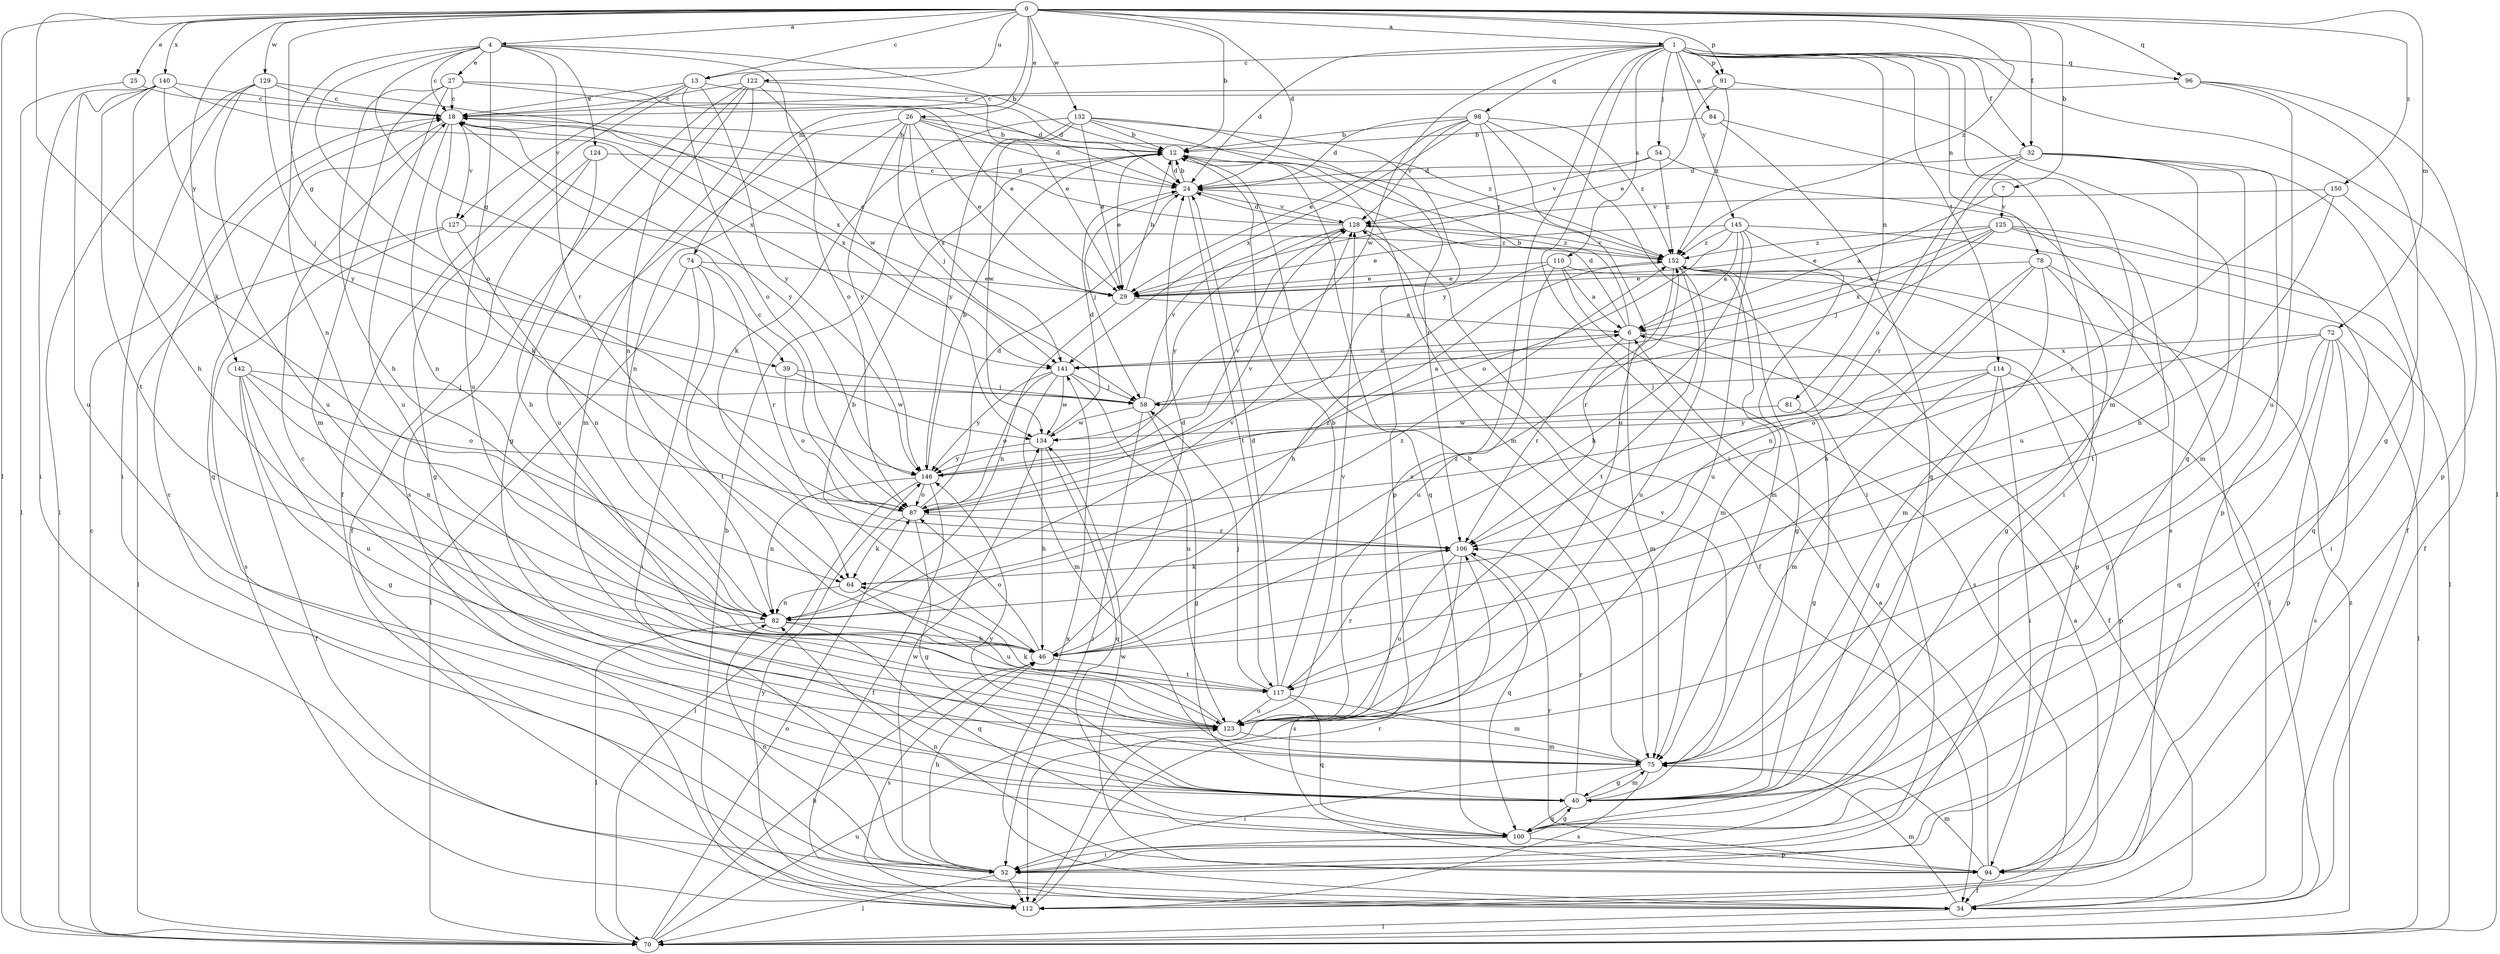 strict digraph  {
0;
1;
4;
6;
7;
12;
13;
18;
24;
25;
26;
27;
29;
32;
34;
39;
40;
46;
52;
54;
58;
64;
70;
72;
74;
75;
78;
81;
82;
84;
87;
91;
94;
96;
98;
100;
106;
110;
112;
114;
117;
122;
123;
124;
125;
127;
128;
129;
132;
134;
140;
141;
142;
145;
146;
150;
152;
0 -> 1  [label=a];
0 -> 4  [label=a];
0 -> 7  [label=b];
0 -> 12  [label=b];
0 -> 13  [label=c];
0 -> 24  [label=d];
0 -> 25  [label=e];
0 -> 26  [label=e];
0 -> 32  [label=f];
0 -> 39  [label=g];
0 -> 64  [label=k];
0 -> 70  [label=l];
0 -> 72  [label=m];
0 -> 74  [label=m];
0 -> 91  [label=p];
0 -> 96  [label=q];
0 -> 122  [label=u];
0 -> 129  [label=w];
0 -> 132  [label=w];
0 -> 140  [label=x];
0 -> 142  [label=y];
0 -> 150  [label=z];
0 -> 152  [label=z];
1 -> 13  [label=c];
1 -> 24  [label=d];
1 -> 32  [label=f];
1 -> 52  [label=i];
1 -> 54  [label=j];
1 -> 70  [label=l];
1 -> 75  [label=m];
1 -> 78  [label=n];
1 -> 81  [label=n];
1 -> 84  [label=o];
1 -> 91  [label=p];
1 -> 96  [label=q];
1 -> 98  [label=q];
1 -> 110  [label=s];
1 -> 112  [label=s];
1 -> 114  [label=t];
1 -> 134  [label=w];
1 -> 145  [label=y];
4 -> 12  [label=b];
4 -> 18  [label=c];
4 -> 27  [label=e];
4 -> 39  [label=g];
4 -> 82  [label=n];
4 -> 87  [label=o];
4 -> 106  [label=r];
4 -> 123  [label=u];
4 -> 124  [label=v];
4 -> 134  [label=w];
6 -> 12  [label=b];
6 -> 24  [label=d];
6 -> 34  [label=f];
6 -> 75  [label=m];
6 -> 106  [label=r];
6 -> 141  [label=x];
7 -> 6  [label=a];
7 -> 125  [label=v];
12 -> 24  [label=d];
12 -> 29  [label=e];
12 -> 100  [label=q];
12 -> 152  [label=z];
13 -> 18  [label=c];
13 -> 24  [label=d];
13 -> 34  [label=f];
13 -> 87  [label=o];
13 -> 127  [label=v];
13 -> 146  [label=y];
18 -> 12  [label=b];
18 -> 64  [label=k];
18 -> 82  [label=n];
18 -> 100  [label=q];
18 -> 127  [label=v];
18 -> 141  [label=x];
18 -> 146  [label=y];
24 -> 12  [label=b];
24 -> 58  [label=j];
24 -> 117  [label=t];
24 -> 128  [label=v];
25 -> 18  [label=c];
25 -> 70  [label=l];
26 -> 12  [label=b];
26 -> 24  [label=d];
26 -> 29  [label=e];
26 -> 58  [label=j];
26 -> 82  [label=n];
26 -> 123  [label=u];
26 -> 141  [label=x];
26 -> 146  [label=y];
26 -> 152  [label=z];
27 -> 18  [label=c];
27 -> 24  [label=d];
27 -> 29  [label=e];
27 -> 46  [label=h];
27 -> 75  [label=m];
27 -> 123  [label=u];
29 -> 6  [label=a];
29 -> 12  [label=b];
29 -> 18  [label=c];
29 -> 82  [label=n];
32 -> 24  [label=d];
32 -> 34  [label=f];
32 -> 75  [label=m];
32 -> 87  [label=o];
32 -> 94  [label=p];
32 -> 106  [label=r];
32 -> 123  [label=u];
34 -> 6  [label=a];
34 -> 70  [label=l];
34 -> 75  [label=m];
34 -> 141  [label=x];
39 -> 58  [label=j];
39 -> 87  [label=o];
39 -> 134  [label=w];
40 -> 18  [label=c];
40 -> 75  [label=m];
40 -> 100  [label=q];
40 -> 106  [label=r];
40 -> 128  [label=v];
40 -> 146  [label=y];
46 -> 12  [label=b];
46 -> 24  [label=d];
46 -> 87  [label=o];
46 -> 112  [label=s];
46 -> 117  [label=t];
46 -> 152  [label=z];
52 -> 18  [label=c];
52 -> 46  [label=h];
52 -> 70  [label=l];
52 -> 82  [label=n];
52 -> 112  [label=s];
52 -> 134  [label=w];
54 -> 24  [label=d];
54 -> 112  [label=s];
54 -> 128  [label=v];
54 -> 152  [label=z];
58 -> 6  [label=a];
58 -> 40  [label=g];
58 -> 52  [label=i];
58 -> 128  [label=v];
58 -> 134  [label=w];
64 -> 82  [label=n];
64 -> 123  [label=u];
64 -> 152  [label=z];
70 -> 18  [label=c];
70 -> 46  [label=h];
70 -> 87  [label=o];
70 -> 123  [label=u];
70 -> 152  [label=z];
72 -> 40  [label=g];
72 -> 70  [label=l];
72 -> 87  [label=o];
72 -> 94  [label=p];
72 -> 100  [label=q];
72 -> 112  [label=s];
72 -> 141  [label=x];
74 -> 29  [label=e];
74 -> 52  [label=i];
74 -> 70  [label=l];
74 -> 106  [label=r];
74 -> 117  [label=t];
75 -> 12  [label=b];
75 -> 40  [label=g];
75 -> 52  [label=i];
75 -> 112  [label=s];
78 -> 29  [label=e];
78 -> 34  [label=f];
78 -> 40  [label=g];
78 -> 46  [label=h];
78 -> 75  [label=m];
78 -> 82  [label=n];
81 -> 40  [label=g];
81 -> 134  [label=w];
82 -> 46  [label=h];
82 -> 70  [label=l];
82 -> 100  [label=q];
82 -> 128  [label=v];
82 -> 152  [label=z];
84 -> 12  [label=b];
84 -> 52  [label=i];
84 -> 100  [label=q];
87 -> 18  [label=c];
87 -> 24  [label=d];
87 -> 40  [label=g];
87 -> 64  [label=k];
87 -> 106  [label=r];
87 -> 128  [label=v];
91 -> 18  [label=c];
91 -> 29  [label=e];
91 -> 100  [label=q];
91 -> 152  [label=z];
94 -> 6  [label=a];
94 -> 34  [label=f];
94 -> 75  [label=m];
94 -> 82  [label=n];
94 -> 106  [label=r];
94 -> 134  [label=w];
96 -> 18  [label=c];
96 -> 40  [label=g];
96 -> 94  [label=p];
96 -> 123  [label=u];
98 -> 12  [label=b];
98 -> 24  [label=d];
98 -> 29  [label=e];
98 -> 52  [label=i];
98 -> 123  [label=u];
98 -> 128  [label=v];
98 -> 141  [label=x];
98 -> 146  [label=y];
98 -> 152  [label=z];
100 -> 40  [label=g];
100 -> 52  [label=i];
100 -> 94  [label=p];
106 -> 64  [label=k];
106 -> 100  [label=q];
106 -> 112  [label=s];
106 -> 123  [label=u];
110 -> 6  [label=a];
110 -> 29  [label=e];
110 -> 46  [label=h];
110 -> 70  [label=l];
110 -> 112  [label=s];
110 -> 123  [label=u];
112 -> 12  [label=b];
112 -> 106  [label=r];
112 -> 146  [label=y];
114 -> 40  [label=g];
114 -> 52  [label=i];
114 -> 58  [label=j];
114 -> 75  [label=m];
114 -> 94  [label=p];
114 -> 146  [label=y];
117 -> 12  [label=b];
117 -> 24  [label=d];
117 -> 58  [label=j];
117 -> 75  [label=m];
117 -> 100  [label=q];
117 -> 106  [label=r];
117 -> 123  [label=u];
122 -> 18  [label=c];
122 -> 29  [label=e];
122 -> 40  [label=g];
122 -> 75  [label=m];
122 -> 82  [label=n];
122 -> 87  [label=o];
122 -> 112  [label=s];
123 -> 64  [label=k];
123 -> 75  [label=m];
123 -> 128  [label=v];
124 -> 24  [label=d];
124 -> 34  [label=f];
124 -> 40  [label=g];
124 -> 46  [label=h];
125 -> 6  [label=a];
125 -> 29  [label=e];
125 -> 52  [label=i];
125 -> 58  [label=j];
125 -> 100  [label=q];
125 -> 117  [label=t];
125 -> 141  [label=x];
125 -> 152  [label=z];
127 -> 70  [label=l];
127 -> 82  [label=n];
127 -> 112  [label=s];
127 -> 152  [label=z];
128 -> 18  [label=c];
128 -> 24  [label=d];
128 -> 34  [label=f];
128 -> 146  [label=y];
128 -> 152  [label=z];
129 -> 18  [label=c];
129 -> 52  [label=i];
129 -> 58  [label=j];
129 -> 70  [label=l];
129 -> 123  [label=u];
129 -> 141  [label=x];
132 -> 12  [label=b];
132 -> 29  [label=e];
132 -> 64  [label=k];
132 -> 75  [label=m];
132 -> 94  [label=p];
132 -> 106  [label=r];
132 -> 134  [label=w];
132 -> 146  [label=y];
134 -> 24  [label=d];
134 -> 46  [label=h];
134 -> 100  [label=q];
134 -> 146  [label=y];
140 -> 18  [label=c];
140 -> 46  [label=h];
140 -> 52  [label=i];
140 -> 117  [label=t];
140 -> 123  [label=u];
140 -> 141  [label=x];
140 -> 146  [label=y];
141 -> 58  [label=j];
141 -> 75  [label=m];
141 -> 87  [label=o];
141 -> 123  [label=u];
141 -> 134  [label=w];
141 -> 146  [label=y];
142 -> 34  [label=f];
142 -> 40  [label=g];
142 -> 58  [label=j];
142 -> 82  [label=n];
142 -> 87  [label=o];
142 -> 123  [label=u];
145 -> 6  [label=a];
145 -> 29  [label=e];
145 -> 46  [label=h];
145 -> 70  [label=l];
145 -> 75  [label=m];
145 -> 87  [label=o];
145 -> 123  [label=u];
145 -> 152  [label=z];
146 -> 12  [label=b];
146 -> 34  [label=f];
146 -> 70  [label=l];
146 -> 82  [label=n];
146 -> 87  [label=o];
146 -> 128  [label=v];
150 -> 34  [label=f];
150 -> 46  [label=h];
150 -> 106  [label=r];
150 -> 128  [label=v];
152 -> 29  [label=e];
152 -> 40  [label=g];
152 -> 75  [label=m];
152 -> 94  [label=p];
152 -> 106  [label=r];
152 -> 117  [label=t];
152 -> 123  [label=u];
152 -> 128  [label=v];
}
